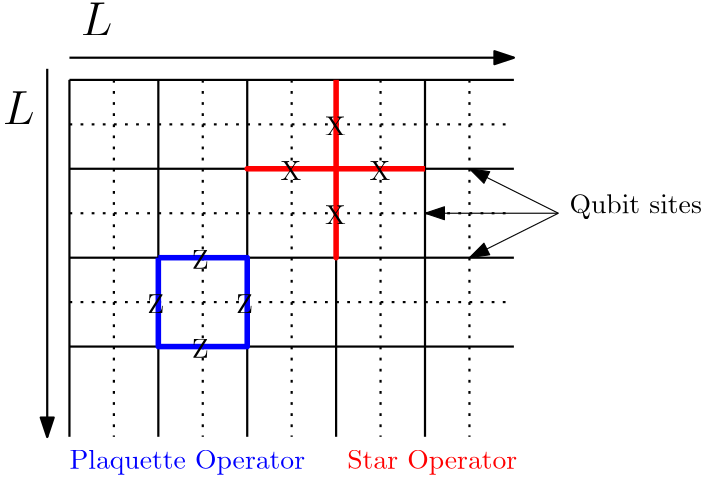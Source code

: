<?xml version="1.0"?>
<!DOCTYPE ipe SYSTEM "ipe.dtd">
<ipe version="70206" creator="Ipe 7.2.7">
<info created="D:20170730213445" modified="D:20170730225254"/>
<ipestyle name="basic">
<symbol name="arrow/arc(spx)">
<path stroke="sym-stroke" fill="sym-stroke" pen="sym-pen">
0 0 m
-1 0.333 l
-1 -0.333 l
h
</path>
</symbol>
<symbol name="arrow/farc(spx)">
<path stroke="sym-stroke" fill="white" pen="sym-pen">
0 0 m
-1 0.333 l
-1 -0.333 l
h
</path>
</symbol>
<symbol name="arrow/ptarc(spx)">
<path stroke="sym-stroke" fill="sym-stroke" pen="sym-pen">
0 0 m
-1 0.333 l
-0.8 0 l
-1 -0.333 l
h
</path>
</symbol>
<symbol name="arrow/fptarc(spx)">
<path stroke="sym-stroke" fill="white" pen="sym-pen">
0 0 m
-1 0.333 l
-0.8 0 l
-1 -0.333 l
h
</path>
</symbol>
<symbol name="mark/circle(sx)" transformations="translations">
<path fill="sym-stroke">
0.6 0 0 0.6 0 0 e
0.4 0 0 0.4 0 0 e
</path>
</symbol>
<symbol name="mark/disk(sx)" transformations="translations">
<path fill="sym-stroke">
0.6 0 0 0.6 0 0 e
</path>
</symbol>
<symbol name="mark/fdisk(sfx)" transformations="translations">
<group>
<path fill="sym-fill">
0.5 0 0 0.5 0 0 e
</path>
<path fill="sym-stroke" fillrule="eofill">
0.6 0 0 0.6 0 0 e
0.4 0 0 0.4 0 0 e
</path>
</group>
</symbol>
<symbol name="mark/box(sx)" transformations="translations">
<path fill="sym-stroke" fillrule="eofill">
-0.6 -0.6 m
0.6 -0.6 l
0.6 0.6 l
-0.6 0.6 l
h
-0.4 -0.4 m
0.4 -0.4 l
0.4 0.4 l
-0.4 0.4 l
h
</path>
</symbol>
<symbol name="mark/square(sx)" transformations="translations">
<path fill="sym-stroke">
-0.6 -0.6 m
0.6 -0.6 l
0.6 0.6 l
-0.6 0.6 l
h
</path>
</symbol>
<symbol name="mark/fsquare(sfx)" transformations="translations">
<group>
<path fill="sym-fill">
-0.5 -0.5 m
0.5 -0.5 l
0.5 0.5 l
-0.5 0.5 l
h
</path>
<path fill="sym-stroke" fillrule="eofill">
-0.6 -0.6 m
0.6 -0.6 l
0.6 0.6 l
-0.6 0.6 l
h
-0.4 -0.4 m
0.4 -0.4 l
0.4 0.4 l
-0.4 0.4 l
h
</path>
</group>
</symbol>
<symbol name="mark/cross(sx)" transformations="translations">
<group>
<path fill="sym-stroke">
-0.43 -0.57 m
0.57 0.43 l
0.43 0.57 l
-0.57 -0.43 l
h
</path>
<path fill="sym-stroke">
-0.43 0.57 m
0.57 -0.43 l
0.43 -0.57 l
-0.57 0.43 l
h
</path>
</group>
</symbol>
<symbol name="arrow/fnormal(spx)">
<path stroke="sym-stroke" fill="white" pen="sym-pen">
0 0 m
-1 0.333 l
-1 -0.333 l
h
</path>
</symbol>
<symbol name="arrow/pointed(spx)">
<path stroke="sym-stroke" fill="sym-stroke" pen="sym-pen">
0 0 m
-1 0.333 l
-0.8 0 l
-1 -0.333 l
h
</path>
</symbol>
<symbol name="arrow/fpointed(spx)">
<path stroke="sym-stroke" fill="white" pen="sym-pen">
0 0 m
-1 0.333 l
-0.8 0 l
-1 -0.333 l
h
</path>
</symbol>
<symbol name="arrow/linear(spx)">
<path stroke="sym-stroke" pen="sym-pen">
-1 0.333 m
0 0 l
-1 -0.333 l
</path>
</symbol>
<symbol name="arrow/fdouble(spx)">
<path stroke="sym-stroke" fill="white" pen="sym-pen">
0 0 m
-1 0.333 l
-1 -0.333 l
h
-1 0 m
-2 0.333 l
-2 -0.333 l
h
</path>
</symbol>
<symbol name="arrow/double(spx)">
<path stroke="sym-stroke" fill="sym-stroke" pen="sym-pen">
0 0 m
-1 0.333 l
-1 -0.333 l
h
-1 0 m
-2 0.333 l
-2 -0.333 l
h
</path>
</symbol>
<pen name="heavier" value="0.8"/>
<pen name="fat" value="1.2"/>
<pen name="ultrafat" value="2"/>
<symbolsize name="large" value="5"/>
<symbolsize name="small" value="2"/>
<symbolsize name="tiny" value="1.1"/>
<arrowsize name="large" value="10"/>
<arrowsize name="small" value="5"/>
<arrowsize name="tiny" value="3"/>
<color name="red" value="1 0 0"/>
<color name="green" value="0 1 0"/>
<color name="blue" value="0 0 1"/>
<color name="yellow" value="1 1 0"/>
<color name="orange" value="1 0.647 0"/>
<color name="gold" value="1 0.843 0"/>
<color name="purple" value="0.627 0.125 0.941"/>
<color name="gray" value="0.745"/>
<color name="brown" value="0.647 0.165 0.165"/>
<color name="navy" value="0 0 0.502"/>
<color name="pink" value="1 0.753 0.796"/>
<color name="seagreen" value="0.18 0.545 0.341"/>
<color name="turquoise" value="0.251 0.878 0.816"/>
<color name="violet" value="0.933 0.51 0.933"/>
<color name="darkblue" value="0 0 0.545"/>
<color name="darkcyan" value="0 0.545 0.545"/>
<color name="darkgray" value="0.663"/>
<color name="darkgreen" value="0 0.392 0"/>
<color name="darkmagenta" value="0.545 0 0.545"/>
<color name="darkorange" value="1 0.549 0"/>
<color name="darkred" value="0.545 0 0"/>
<color name="lightblue" value="0.678 0.847 0.902"/>
<color name="lightcyan" value="0.878 1 1"/>
<color name="lightgray" value="0.827"/>
<color name="lightgreen" value="0.565 0.933 0.565"/>
<color name="lightyellow" value="1 1 0.878"/>
<dashstyle name="dashed" value="[4] 0"/>
<dashstyle name="dotted" value="[1 3] 0"/>
<dashstyle name="dash dotted" value="[4 2 1 2] 0"/>
<dashstyle name="dash dot dotted" value="[4 2 1 2 1 2] 0"/>
<textsize name="large" value="\large"/>
<textsize name="Large" value="\Large"/>
<textsize name="LARGE" value="\LARGE"/>
<textsize name="huge" value="\huge"/>
<textsize name="Huge" value="\Huge"/>
<textsize name="small" value="\small"/>
<textsize name="footnote" value="\footnotesize"/>
<textsize name="tiny" value="\tiny"/>
<textstyle name="center" begin="\begin{center}" end="\end{center}"/>
<textstyle name="itemize" begin="\begin{itemize}" end="\end{itemize}"/>
<textstyle name="item" begin="\begin{itemize}\item{}" end="\end{itemize}"/>
<gridsize name="4 pts" value="4"/>
<gridsize name="8 pts (~3 mm)" value="8"/>
<gridsize name="16 pts (~6 mm)" value="16"/>
<gridsize name="32 pts (~12 mm)" value="32"/>
<gridsize name="10 pts (~3.5 mm)" value="10"/>
<gridsize name="20 pts (~7 mm)" value="20"/>
<gridsize name="14 pts (~5 mm)" value="14"/>
<gridsize name="28 pts (~10 mm)" value="28"/>
<gridsize name="56 pts (~20 mm)" value="56"/>
<anglesize name="90 deg" value="90"/>
<anglesize name="60 deg" value="60"/>
<anglesize name="45 deg" value="45"/>
<anglesize name="30 deg" value="30"/>
<anglesize name="22.5 deg" value="22.5"/>
<opacity name="10%" value="0.1"/>
<opacity name="30%" value="0.3"/>
<opacity name="50%" value="0.5"/>
<opacity name="75%" value="0.75"/>
<tiling name="falling" angle="-60" step="4" width="1"/>
<tiling name="rising" angle="30" step="4" width="1"/>
</ipestyle>
<page>
<layer name="alpha"/>
<view layers="alpha" active="alpha"/>
<path layer="alpha" matrix="1 0 0 0.669231 0 232.862" stroke="black" pen="heavier">
192 704 m
192 512 l
192 512 l
</path>
<path matrix="1 0 0 0.669231 0 232.862" stroke="black" pen="heavier">
224 704 m
224 512 l
</path>
<path matrix="1 0 0 0.669231 0 232.862" stroke="black" pen="heavier">
256 704 m
256 512 l
</path>
<path matrix="1 0 0 0.669231 0 232.862" stroke="black" pen="heavier">
288 704 m
288 512 l
</path>
<path matrix="1 0 0 0.669231 0 232.862" stroke="black" pen="heavier">
320 704 m
320 512 l
</path>
<path matrix="0.833333 0 0 1 32 0" stroke="black" pen="heavier">
192 704 m
384 704 l
</path>
<path matrix="0.833333 0 0 1 32 0" stroke="black" pen="heavier">
192 672 m
384 672 l
</path>
<path matrix="0.833333 0 0 1 32 0" stroke="black" pen="heavier">
192 640 m
384 640 l
</path>
<path matrix="0.833333 0 0 1 32 0" stroke="black" pen="heavier">
192 608 m
384 608 l
</path>
<path matrix="1 0 0 0.669231 0 232.862" stroke="black" dash="dotted" pen="heavier">
208 704 m
208 512 l
</path>
<path matrix="1 0 0 0.669231 0 232.862" stroke="black" dash="dotted" pen="heavier">
240 704 m
240 512 l
</path>
<path matrix="1 0 0 0.669231 0 232.862" stroke="black" dash="dotted" pen="heavier">
272 704 m
272 512 l
</path>
<path matrix="1 0 0 0.669231 0 232.862" stroke="black" dash="dotted" pen="heavier">
304 704 m
304 512 l
</path>
<path matrix="1 0 0 0.669231 0 232.862" stroke="black" dash="dotted" pen="heavier">
336 704 m
336 512 l
</path>
<path matrix="0.833333 0 0 1 32 0" stroke="black" dash="dotted" pen="heavier">
192 624 m
384 624 l
</path>
<path matrix="0.833333 0 0 1 32 0" stroke="black" dash="dotted" pen="heavier">
192 656 m
384 656 l
</path>
<path matrix="0.833333 0 0 1 32 0" stroke="black" dash="dotted" pen="heavier">
192 688 m
384 688 l
</path>
<path matrix="1 0 0 0.690374 24 221.977" stroke="black" pen="heavier" arrow="normal/normal">
160 704 m
160 512 l
</path>
<path matrix="0.833333 0 0 0 32 712" stroke="black" pen="heavier" arrow="normal/normal">
192 736 m
384 736 l
</path>
<text matrix="1 0 0 1 4 -32" transformations="translations" pos="192 752" stroke="black" type="label" width="11.469" height="11.764" depth="0" valign="baseline" size="LARGE" style="math">L</text>
<text matrix="1 0 0 1 40 0" transformations="translations" pos="128 688" stroke="black" type="label" width="11.469" height="11.764" depth="0" valign="baseline" size="LARGE" style="math">L</text>
<path matrix="1 0 0 1 0 32" stroke="blue" pen="ultrafat">
224 608 m
224 576 l
256 576 l
256 608 l
224 608 l
224 608 l
</path>
<path matrix="1 0 0 1 0 32" stroke="red" pen="ultrafat">
288 672 m
288 608 l
288 640 l
256 640 l
320 640 l
320 640 l
</path>
<text matrix="1 0 0 1 -12 -92" transformations="translations" pos="304 656" stroke="red" type="label" width="61.243" height="6.815" depth="1.93" valign="baseline">Star Operator</text>
<text matrix="1 0 0 1 -8 0" transformations="translations" pos="200 564" stroke="blue" type="label" width="84.876" height="6.926" depth="1.93" valign="baseline">Plaquette Operator</text>
<path stroke="black" arrow="normal/normal">
368 656 m
336 672 l
</path>
<path stroke="black" arrow="normal/normal">
368 656 m
320 656 l
</path>
<path stroke="black" arrow="normal/normal">
368 656 m
336 640 l
</path>
<text transformations="translations" pos="372 656" stroke="black" type="label" width="51.031" height="6.926" depth="1.93" valign="baseline">Qubit sites
</text>
<text matrix="1 0 0 1 -8 -8" transformations="translations" pos="292 692" stroke="black" type="label" width="7.472" height="6.808" depth="0" valign="baseline">X</text>
<text matrix="1 0 0 1 -8 4" transformations="translations" pos="308 664" stroke="black" type="label" width="7.472" height="6.808" depth="0" valign="baseline">X</text>
<text matrix="1 0 0 1 -8 8" transformations="translations" pos="292 644" stroke="black" type="label" width="7.472" height="6.808" depth="0" valign="baseline">X</text>
<text matrix="1 0 0 1 8 -8" transformations="translations" pos="260 676" stroke="black" type="label" width="7.472" height="6.808" depth="0" valign="baseline">X</text>
<text matrix="1 0 0 1 -8 -8" transformations="translations" pos="244 644" stroke="black" type="label" width="6.088" height="6.808" depth="0" valign="baseline">Z</text>
<text matrix="1 0 0 1 -8 4" transformations="translations" pos="260 616" stroke="black" type="label" width="6.088" height="6.808" depth="0" valign="baseline">Z</text>
<text matrix="1 0 0 1 -8 -8" transformations="translations" pos="244 612" stroke="black" type="label" width="6.088" height="6.808" depth="0" valign="baseline">Z</text>
<text matrix="1 0 0 1 -8 -8" transformations="translations" pos="228 628" stroke="black" type="label" width="6.088" height="6.808" depth="0" valign="baseline">Z</text>
</page>
</ipe>
